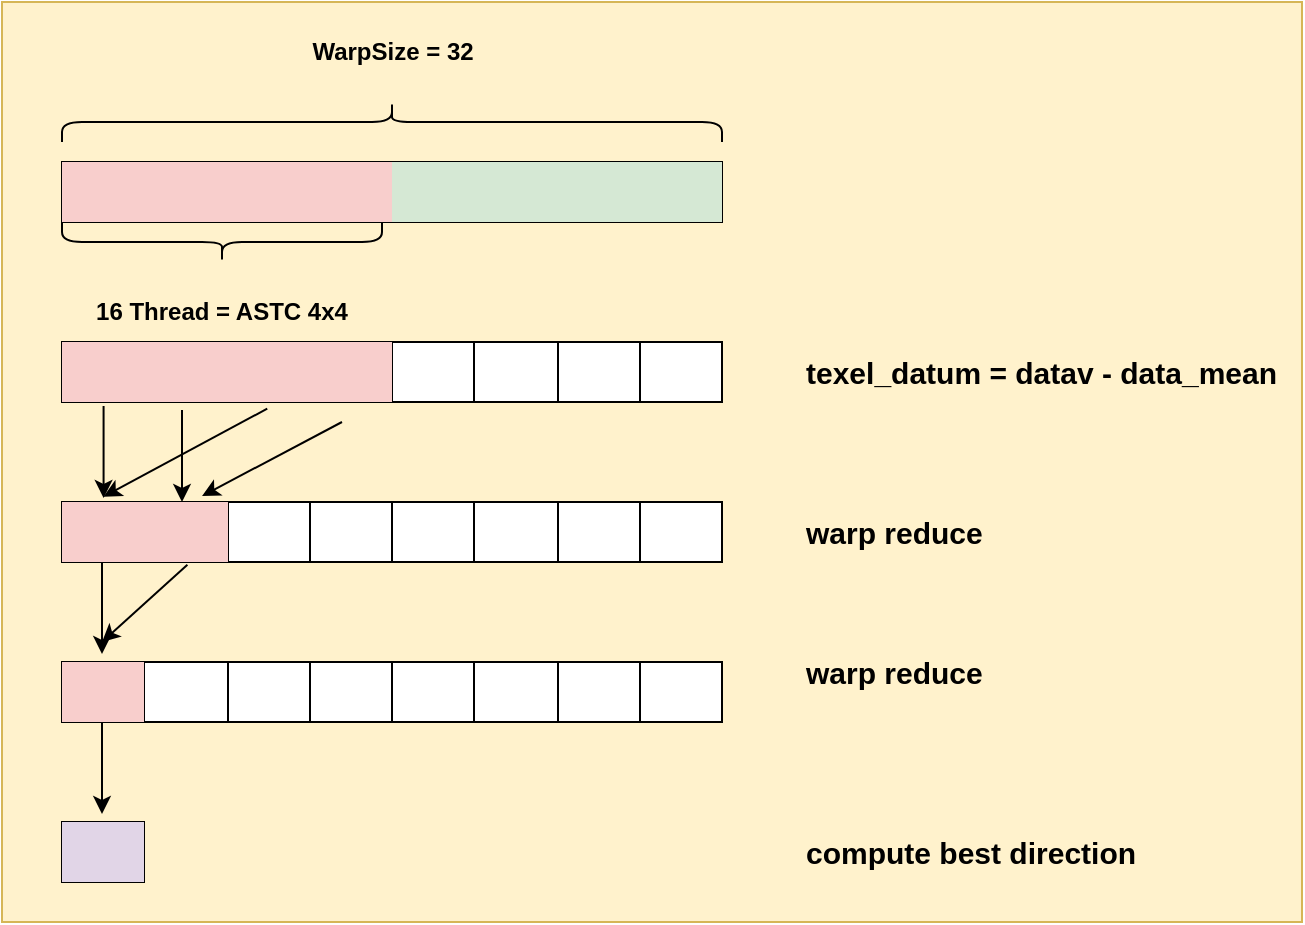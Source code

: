 <mxfile version="24.2.5" type="device">
  <diagram name="Page-1" id="gwMGrYQ4EuIz-oDvFGuI">
    <mxGraphModel dx="2074" dy="1205" grid="1" gridSize="10" guides="1" tooltips="1" connect="1" arrows="1" fold="1" page="1" pageScale="1" pageWidth="827" pageHeight="1169" math="0" shadow="0">
      <root>
        <mxCell id="0" />
        <mxCell id="1" parent="0" />
        <mxCell id="Lh1Qyqo2xCNsD7hke7yH-86" value="" style="rounded=0;whiteSpace=wrap;html=1;fillColor=#fff2cc;strokeColor=#d6b656;" vertex="1" parent="1">
          <mxGeometry x="130" y="430" width="650" height="460" as="geometry" />
        </mxCell>
        <mxCell id="Lh1Qyqo2xCNsD7hke7yH-1" value="" style="shape=table;startSize=0;container=1;collapsible=0;childLayout=tableLayout;fontSize=16;" vertex="1" parent="1">
          <mxGeometry x="160" y="510" width="330" height="30" as="geometry" />
        </mxCell>
        <mxCell id="Lh1Qyqo2xCNsD7hke7yH-2" value="" style="shape=tableRow;horizontal=0;startSize=0;swimlaneHead=0;swimlaneBody=0;strokeColor=inherit;top=0;left=0;bottom=0;right=0;collapsible=0;dropTarget=0;fillColor=none;points=[[0,0.5],[1,0.5]];portConstraint=eastwest;fontSize=16;" vertex="1" parent="Lh1Qyqo2xCNsD7hke7yH-1">
          <mxGeometry width="330" height="30" as="geometry" />
        </mxCell>
        <mxCell id="Lh1Qyqo2xCNsD7hke7yH-3" value="" style="shape=partialRectangle;html=1;whiteSpace=wrap;connectable=0;strokeColor=#b85450;overflow=hidden;fillColor=#f8cecc;top=0;left=0;bottom=0;right=0;pointerEvents=1;fontSize=16;" vertex="1" parent="Lh1Qyqo2xCNsD7hke7yH-2">
          <mxGeometry width="41" height="30" as="geometry">
            <mxRectangle width="41" height="30" as="alternateBounds" />
          </mxGeometry>
        </mxCell>
        <mxCell id="Lh1Qyqo2xCNsD7hke7yH-4" value="" style="shape=partialRectangle;html=1;whiteSpace=wrap;connectable=0;strokeColor=#b85450;overflow=hidden;fillColor=#f8cecc;top=0;left=0;bottom=0;right=0;pointerEvents=1;fontSize=16;" vertex="1" parent="Lh1Qyqo2xCNsD7hke7yH-2">
          <mxGeometry x="41" width="42" height="30" as="geometry">
            <mxRectangle width="42" height="30" as="alternateBounds" />
          </mxGeometry>
        </mxCell>
        <mxCell id="Lh1Qyqo2xCNsD7hke7yH-14" style="shape=partialRectangle;html=1;whiteSpace=wrap;connectable=0;strokeColor=#b85450;overflow=hidden;fillColor=#f8cecc;top=0;left=0;bottom=0;right=0;pointerEvents=1;fontSize=16;" vertex="1" parent="Lh1Qyqo2xCNsD7hke7yH-2">
          <mxGeometry x="83" width="37" height="30" as="geometry">
            <mxRectangle width="37" height="30" as="alternateBounds" />
          </mxGeometry>
        </mxCell>
        <mxCell id="Lh1Qyqo2xCNsD7hke7yH-15" style="shape=partialRectangle;html=1;whiteSpace=wrap;connectable=0;strokeColor=#b85450;overflow=hidden;fillColor=#f8cecc;top=0;left=0;bottom=0;right=0;pointerEvents=1;fontSize=16;" vertex="1" parent="Lh1Qyqo2xCNsD7hke7yH-2">
          <mxGeometry x="120" width="45" height="30" as="geometry">
            <mxRectangle width="45" height="30" as="alternateBounds" />
          </mxGeometry>
        </mxCell>
        <mxCell id="Lh1Qyqo2xCNsD7hke7yH-16" style="shape=partialRectangle;html=1;whiteSpace=wrap;connectable=0;strokeColor=#82b366;overflow=hidden;fillColor=#d5e8d4;top=0;left=0;bottom=0;right=0;pointerEvents=1;fontSize=16;" vertex="1" parent="Lh1Qyqo2xCNsD7hke7yH-2">
          <mxGeometry x="165" width="41" height="30" as="geometry">
            <mxRectangle width="41" height="30" as="alternateBounds" />
          </mxGeometry>
        </mxCell>
        <mxCell id="Lh1Qyqo2xCNsD7hke7yH-17" style="shape=partialRectangle;html=1;whiteSpace=wrap;connectable=0;strokeColor=#82b366;overflow=hidden;fillColor=#d5e8d4;top=0;left=0;bottom=0;right=0;pointerEvents=1;fontSize=16;" vertex="1" parent="Lh1Qyqo2xCNsD7hke7yH-2">
          <mxGeometry x="206" width="42" height="30" as="geometry">
            <mxRectangle width="42" height="30" as="alternateBounds" />
          </mxGeometry>
        </mxCell>
        <mxCell id="Lh1Qyqo2xCNsD7hke7yH-18" style="shape=partialRectangle;html=1;whiteSpace=wrap;connectable=0;strokeColor=#82b366;overflow=hidden;fillColor=#d5e8d4;top=0;left=0;bottom=0;right=0;pointerEvents=1;fontSize=16;" vertex="1" parent="Lh1Qyqo2xCNsD7hke7yH-2">
          <mxGeometry x="248" width="41" height="30" as="geometry">
            <mxRectangle width="41" height="30" as="alternateBounds" />
          </mxGeometry>
        </mxCell>
        <mxCell id="Lh1Qyqo2xCNsD7hke7yH-19" style="shape=partialRectangle;html=1;whiteSpace=wrap;connectable=0;strokeColor=#82b366;overflow=hidden;fillColor=#d5e8d4;top=0;left=0;bottom=0;right=0;pointerEvents=1;fontSize=16;" vertex="1" parent="Lh1Qyqo2xCNsD7hke7yH-2">
          <mxGeometry x="289" width="41" height="30" as="geometry">
            <mxRectangle width="41" height="30" as="alternateBounds" />
          </mxGeometry>
        </mxCell>
        <mxCell id="Lh1Qyqo2xCNsD7hke7yH-30" value="" style="shape=table;startSize=0;container=1;collapsible=0;childLayout=tableLayout;fontSize=16;" vertex="1" parent="1">
          <mxGeometry x="160" y="680" width="330" height="30" as="geometry" />
        </mxCell>
        <mxCell id="Lh1Qyqo2xCNsD7hke7yH-31" value="" style="shape=tableRow;horizontal=0;startSize=0;swimlaneHead=0;swimlaneBody=0;strokeColor=inherit;top=0;left=0;bottom=0;right=0;collapsible=0;dropTarget=0;fillColor=none;points=[[0,0.5],[1,0.5]];portConstraint=eastwest;fontSize=16;" vertex="1" parent="Lh1Qyqo2xCNsD7hke7yH-30">
          <mxGeometry width="330" height="30" as="geometry" />
        </mxCell>
        <mxCell id="Lh1Qyqo2xCNsD7hke7yH-32" value="" style="shape=partialRectangle;html=1;whiteSpace=wrap;connectable=0;strokeColor=#b85450;overflow=hidden;fillColor=#f8cecc;top=0;left=0;bottom=0;right=0;pointerEvents=1;fontSize=16;" vertex="1" parent="Lh1Qyqo2xCNsD7hke7yH-31">
          <mxGeometry width="41" height="30" as="geometry">
            <mxRectangle width="41" height="30" as="alternateBounds" />
          </mxGeometry>
        </mxCell>
        <mxCell id="Lh1Qyqo2xCNsD7hke7yH-33" value="" style="shape=partialRectangle;html=1;whiteSpace=wrap;connectable=0;strokeColor=#b85450;overflow=hidden;fillColor=#f8cecc;top=0;left=0;bottom=0;right=0;pointerEvents=1;fontSize=16;" vertex="1" parent="Lh1Qyqo2xCNsD7hke7yH-31">
          <mxGeometry x="41" width="42" height="30" as="geometry">
            <mxRectangle width="42" height="30" as="alternateBounds" />
          </mxGeometry>
        </mxCell>
        <mxCell id="Lh1Qyqo2xCNsD7hke7yH-34" style="shape=partialRectangle;html=1;whiteSpace=wrap;connectable=0;strokeColor=inherit;overflow=hidden;fillColor=none;top=0;left=0;bottom=0;right=0;pointerEvents=1;fontSize=16;" vertex="1" parent="Lh1Qyqo2xCNsD7hke7yH-31">
          <mxGeometry x="83" width="41" height="30" as="geometry">
            <mxRectangle width="41" height="30" as="alternateBounds" />
          </mxGeometry>
        </mxCell>
        <mxCell id="Lh1Qyqo2xCNsD7hke7yH-35" style="shape=partialRectangle;html=1;whiteSpace=wrap;connectable=0;strokeColor=inherit;overflow=hidden;fillColor=none;top=0;left=0;bottom=0;right=0;pointerEvents=1;fontSize=16;" vertex="1" parent="Lh1Qyqo2xCNsD7hke7yH-31">
          <mxGeometry x="124" width="41" height="30" as="geometry">
            <mxRectangle width="41" height="30" as="alternateBounds" />
          </mxGeometry>
        </mxCell>
        <mxCell id="Lh1Qyqo2xCNsD7hke7yH-36" style="shape=partialRectangle;html=1;whiteSpace=wrap;connectable=0;strokeColor=inherit;overflow=hidden;fillColor=none;top=0;left=0;bottom=0;right=0;pointerEvents=1;fontSize=16;" vertex="1" parent="Lh1Qyqo2xCNsD7hke7yH-31">
          <mxGeometry x="165" width="41" height="30" as="geometry">
            <mxRectangle width="41" height="30" as="alternateBounds" />
          </mxGeometry>
        </mxCell>
        <mxCell id="Lh1Qyqo2xCNsD7hke7yH-37" style="shape=partialRectangle;html=1;whiteSpace=wrap;connectable=0;strokeColor=inherit;overflow=hidden;fillColor=none;top=0;left=0;bottom=0;right=0;pointerEvents=1;fontSize=16;" vertex="1" parent="Lh1Qyqo2xCNsD7hke7yH-31">
          <mxGeometry x="206" width="42" height="30" as="geometry">
            <mxRectangle width="42" height="30" as="alternateBounds" />
          </mxGeometry>
        </mxCell>
        <mxCell id="Lh1Qyqo2xCNsD7hke7yH-38" style="shape=partialRectangle;html=1;whiteSpace=wrap;connectable=0;strokeColor=inherit;overflow=hidden;fillColor=none;top=0;left=0;bottom=0;right=0;pointerEvents=1;fontSize=16;" vertex="1" parent="Lh1Qyqo2xCNsD7hke7yH-31">
          <mxGeometry x="248" width="41" height="30" as="geometry">
            <mxRectangle width="41" height="30" as="alternateBounds" />
          </mxGeometry>
        </mxCell>
        <mxCell id="Lh1Qyqo2xCNsD7hke7yH-39" style="shape=partialRectangle;html=1;whiteSpace=wrap;connectable=0;strokeColor=inherit;overflow=hidden;fillColor=none;top=0;left=0;bottom=0;right=0;pointerEvents=1;fontSize=16;" vertex="1" parent="Lh1Qyqo2xCNsD7hke7yH-31">
          <mxGeometry x="289" width="41" height="30" as="geometry">
            <mxRectangle width="41" height="30" as="alternateBounds" />
          </mxGeometry>
        </mxCell>
        <mxCell id="Lh1Qyqo2xCNsD7hke7yH-40" value="" style="shape=table;startSize=0;container=1;collapsible=0;childLayout=tableLayout;fontSize=16;" vertex="1" parent="1">
          <mxGeometry x="160" y="760" width="330" height="30" as="geometry" />
        </mxCell>
        <mxCell id="Lh1Qyqo2xCNsD7hke7yH-41" value="" style="shape=tableRow;horizontal=0;startSize=0;swimlaneHead=0;swimlaneBody=0;strokeColor=inherit;top=0;left=0;bottom=0;right=0;collapsible=0;dropTarget=0;fillColor=none;points=[[0,0.5],[1,0.5]];portConstraint=eastwest;fontSize=16;" vertex="1" parent="Lh1Qyqo2xCNsD7hke7yH-40">
          <mxGeometry width="330" height="30" as="geometry" />
        </mxCell>
        <mxCell id="Lh1Qyqo2xCNsD7hke7yH-42" value="" style="shape=partialRectangle;html=1;whiteSpace=wrap;connectable=0;strokeColor=#b85450;overflow=hidden;fillColor=#f8cecc;top=0;left=0;bottom=0;right=0;pointerEvents=1;fontSize=16;" vertex="1" parent="Lh1Qyqo2xCNsD7hke7yH-41">
          <mxGeometry width="41" height="30" as="geometry">
            <mxRectangle width="41" height="30" as="alternateBounds" />
          </mxGeometry>
        </mxCell>
        <mxCell id="Lh1Qyqo2xCNsD7hke7yH-43" value="" style="shape=partialRectangle;html=1;whiteSpace=wrap;connectable=0;strokeColor=inherit;overflow=hidden;fillColor=none;top=0;left=0;bottom=0;right=0;pointerEvents=1;fontSize=16;" vertex="1" parent="Lh1Qyqo2xCNsD7hke7yH-41">
          <mxGeometry x="41" width="42" height="30" as="geometry">
            <mxRectangle width="42" height="30" as="alternateBounds" />
          </mxGeometry>
        </mxCell>
        <mxCell id="Lh1Qyqo2xCNsD7hke7yH-44" style="shape=partialRectangle;html=1;whiteSpace=wrap;connectable=0;strokeColor=inherit;overflow=hidden;fillColor=none;top=0;left=0;bottom=0;right=0;pointerEvents=1;fontSize=16;" vertex="1" parent="Lh1Qyqo2xCNsD7hke7yH-41">
          <mxGeometry x="83" width="41" height="30" as="geometry">
            <mxRectangle width="41" height="30" as="alternateBounds" />
          </mxGeometry>
        </mxCell>
        <mxCell id="Lh1Qyqo2xCNsD7hke7yH-45" style="shape=partialRectangle;html=1;whiteSpace=wrap;connectable=0;strokeColor=inherit;overflow=hidden;fillColor=none;top=0;left=0;bottom=0;right=0;pointerEvents=1;fontSize=16;" vertex="1" parent="Lh1Qyqo2xCNsD7hke7yH-41">
          <mxGeometry x="124" width="41" height="30" as="geometry">
            <mxRectangle width="41" height="30" as="alternateBounds" />
          </mxGeometry>
        </mxCell>
        <mxCell id="Lh1Qyqo2xCNsD7hke7yH-46" style="shape=partialRectangle;html=1;whiteSpace=wrap;connectable=0;strokeColor=inherit;overflow=hidden;fillColor=none;top=0;left=0;bottom=0;right=0;pointerEvents=1;fontSize=16;" vertex="1" parent="Lh1Qyqo2xCNsD7hke7yH-41">
          <mxGeometry x="165" width="41" height="30" as="geometry">
            <mxRectangle width="41" height="30" as="alternateBounds" />
          </mxGeometry>
        </mxCell>
        <mxCell id="Lh1Qyqo2xCNsD7hke7yH-47" style="shape=partialRectangle;html=1;whiteSpace=wrap;connectable=0;strokeColor=inherit;overflow=hidden;fillColor=none;top=0;left=0;bottom=0;right=0;pointerEvents=1;fontSize=16;" vertex="1" parent="Lh1Qyqo2xCNsD7hke7yH-41">
          <mxGeometry x="206" width="42" height="30" as="geometry">
            <mxRectangle width="42" height="30" as="alternateBounds" />
          </mxGeometry>
        </mxCell>
        <mxCell id="Lh1Qyqo2xCNsD7hke7yH-48" style="shape=partialRectangle;html=1;whiteSpace=wrap;connectable=0;strokeColor=inherit;overflow=hidden;fillColor=none;top=0;left=0;bottom=0;right=0;pointerEvents=1;fontSize=16;" vertex="1" parent="Lh1Qyqo2xCNsD7hke7yH-41">
          <mxGeometry x="248" width="41" height="30" as="geometry">
            <mxRectangle width="41" height="30" as="alternateBounds" />
          </mxGeometry>
        </mxCell>
        <mxCell id="Lh1Qyqo2xCNsD7hke7yH-49" style="shape=partialRectangle;html=1;whiteSpace=wrap;connectable=0;strokeColor=inherit;overflow=hidden;fillColor=none;top=0;left=0;bottom=0;right=0;pointerEvents=1;fontSize=16;" vertex="1" parent="Lh1Qyqo2xCNsD7hke7yH-41">
          <mxGeometry x="289" width="41" height="30" as="geometry">
            <mxRectangle width="41" height="30" as="alternateBounds" />
          </mxGeometry>
        </mxCell>
        <mxCell id="Lh1Qyqo2xCNsD7hke7yH-50" value="" style="shape=table;startSize=0;container=1;collapsible=0;childLayout=tableLayout;fontSize=16;" vertex="1" parent="1">
          <mxGeometry x="160" y="840" width="41" height="30" as="geometry" />
        </mxCell>
        <mxCell id="Lh1Qyqo2xCNsD7hke7yH-51" value="" style="shape=tableRow;horizontal=0;startSize=0;swimlaneHead=0;swimlaneBody=0;strokeColor=inherit;top=0;left=0;bottom=0;right=0;collapsible=0;dropTarget=0;fillColor=none;points=[[0,0.5],[1,0.5]];portConstraint=eastwest;fontSize=16;" vertex="1" parent="Lh1Qyqo2xCNsD7hke7yH-50">
          <mxGeometry width="41" height="30" as="geometry" />
        </mxCell>
        <mxCell id="Lh1Qyqo2xCNsD7hke7yH-52" value="" style="shape=partialRectangle;html=1;whiteSpace=wrap;connectable=0;strokeColor=#9673a6;overflow=hidden;fillColor=#e1d5e7;top=0;left=0;bottom=0;right=0;pointerEvents=1;fontSize=16;" vertex="1" parent="Lh1Qyqo2xCNsD7hke7yH-51">
          <mxGeometry width="41" height="30" as="geometry">
            <mxRectangle width="41" height="30" as="alternateBounds" />
          </mxGeometry>
        </mxCell>
        <mxCell id="Lh1Qyqo2xCNsD7hke7yH-60" value="" style="shape=curlyBracket;whiteSpace=wrap;html=1;rounded=1;flipH=1;labelPosition=right;verticalLabelPosition=middle;align=left;verticalAlign=middle;direction=south;" vertex="1" parent="1">
          <mxGeometry x="160" y="480" width="330" height="20" as="geometry" />
        </mxCell>
        <mxCell id="Lh1Qyqo2xCNsD7hke7yH-61" value="WarpSize = 32" style="text;html=1;align=center;verticalAlign=middle;whiteSpace=wrap;rounded=0;fontStyle=1" vertex="1" parent="1">
          <mxGeometry x="257.5" y="440" width="135" height="30" as="geometry" />
        </mxCell>
        <mxCell id="Lh1Qyqo2xCNsD7hke7yH-62" value="texel_datum = datav - data_mean" style="text;html=1;align=left;verticalAlign=middle;whiteSpace=wrap;rounded=0;fontSize=15;fontStyle=1" vertex="1" parent="1">
          <mxGeometry x="530" y="600" width="240" height="30" as="geometry" />
        </mxCell>
        <mxCell id="Lh1Qyqo2xCNsD7hke7yH-64" value="" style="shape=table;startSize=0;container=1;collapsible=0;childLayout=tableLayout;fontSize=16;" vertex="1" parent="1">
          <mxGeometry x="160" y="600" width="330" height="30" as="geometry" />
        </mxCell>
        <mxCell id="Lh1Qyqo2xCNsD7hke7yH-65" value="" style="shape=tableRow;horizontal=0;startSize=0;swimlaneHead=0;swimlaneBody=0;strokeColor=inherit;top=0;left=0;bottom=0;right=0;collapsible=0;dropTarget=0;fillColor=none;points=[[0,0.5],[1,0.5]];portConstraint=eastwest;fontSize=16;" vertex="1" parent="Lh1Qyqo2xCNsD7hke7yH-64">
          <mxGeometry width="330" height="30" as="geometry" />
        </mxCell>
        <mxCell id="Lh1Qyqo2xCNsD7hke7yH-66" value="" style="shape=partialRectangle;html=1;whiteSpace=wrap;connectable=0;strokeColor=#b85450;overflow=hidden;fillColor=#f8cecc;top=0;left=0;bottom=0;right=0;pointerEvents=1;fontSize=16;" vertex="1" parent="Lh1Qyqo2xCNsD7hke7yH-65">
          <mxGeometry width="41" height="30" as="geometry">
            <mxRectangle width="41" height="30" as="alternateBounds" />
          </mxGeometry>
        </mxCell>
        <mxCell id="Lh1Qyqo2xCNsD7hke7yH-67" value="" style="shape=partialRectangle;html=1;whiteSpace=wrap;connectable=0;strokeColor=#b85450;overflow=hidden;fillColor=#f8cecc;top=0;left=0;bottom=0;right=0;pointerEvents=1;fontSize=16;" vertex="1" parent="Lh1Qyqo2xCNsD7hke7yH-65">
          <mxGeometry x="41" width="42" height="30" as="geometry">
            <mxRectangle width="42" height="30" as="alternateBounds" />
          </mxGeometry>
        </mxCell>
        <mxCell id="Lh1Qyqo2xCNsD7hke7yH-68" style="shape=partialRectangle;html=1;whiteSpace=wrap;connectable=0;strokeColor=#b85450;overflow=hidden;fillColor=#f8cecc;top=0;left=0;bottom=0;right=0;pointerEvents=1;fontSize=16;" vertex="1" parent="Lh1Qyqo2xCNsD7hke7yH-65">
          <mxGeometry x="83" width="41" height="30" as="geometry">
            <mxRectangle width="41" height="30" as="alternateBounds" />
          </mxGeometry>
        </mxCell>
        <mxCell id="Lh1Qyqo2xCNsD7hke7yH-69" style="shape=partialRectangle;html=1;whiteSpace=wrap;connectable=0;strokeColor=#b85450;overflow=hidden;fillColor=#f8cecc;top=0;left=0;bottom=0;right=0;pointerEvents=1;fontSize=16;" vertex="1" parent="Lh1Qyqo2xCNsD7hke7yH-65">
          <mxGeometry x="124" width="41" height="30" as="geometry">
            <mxRectangle width="41" height="30" as="alternateBounds" />
          </mxGeometry>
        </mxCell>
        <mxCell id="Lh1Qyqo2xCNsD7hke7yH-70" style="shape=partialRectangle;html=1;whiteSpace=wrap;connectable=0;strokeColor=inherit;overflow=hidden;fillColor=none;top=0;left=0;bottom=0;right=0;pointerEvents=1;fontSize=16;" vertex="1" parent="Lh1Qyqo2xCNsD7hke7yH-65">
          <mxGeometry x="165" width="41" height="30" as="geometry">
            <mxRectangle width="41" height="30" as="alternateBounds" />
          </mxGeometry>
        </mxCell>
        <mxCell id="Lh1Qyqo2xCNsD7hke7yH-71" style="shape=partialRectangle;html=1;whiteSpace=wrap;connectable=0;strokeColor=inherit;overflow=hidden;fillColor=none;top=0;left=0;bottom=0;right=0;pointerEvents=1;fontSize=16;" vertex="1" parent="Lh1Qyqo2xCNsD7hke7yH-65">
          <mxGeometry x="206" width="42" height="30" as="geometry">
            <mxRectangle width="42" height="30" as="alternateBounds" />
          </mxGeometry>
        </mxCell>
        <mxCell id="Lh1Qyqo2xCNsD7hke7yH-72" style="shape=partialRectangle;html=1;whiteSpace=wrap;connectable=0;strokeColor=inherit;overflow=hidden;fillColor=none;top=0;left=0;bottom=0;right=0;pointerEvents=1;fontSize=16;" vertex="1" parent="Lh1Qyqo2xCNsD7hke7yH-65">
          <mxGeometry x="248" width="41" height="30" as="geometry">
            <mxRectangle width="41" height="30" as="alternateBounds" />
          </mxGeometry>
        </mxCell>
        <mxCell id="Lh1Qyqo2xCNsD7hke7yH-73" style="shape=partialRectangle;html=1;whiteSpace=wrap;connectable=0;strokeColor=inherit;overflow=hidden;fillColor=none;top=0;left=0;bottom=0;right=0;pointerEvents=1;fontSize=16;" vertex="1" parent="Lh1Qyqo2xCNsD7hke7yH-65">
          <mxGeometry x="289" width="41" height="30" as="geometry">
            <mxRectangle width="41" height="30" as="alternateBounds" />
          </mxGeometry>
        </mxCell>
        <mxCell id="Lh1Qyqo2xCNsD7hke7yH-74" value="" style="shape=curlyBracket;whiteSpace=wrap;html=1;rounded=1;flipH=1;labelPosition=right;verticalLabelPosition=middle;align=left;verticalAlign=middle;direction=north;" vertex="1" parent="1">
          <mxGeometry x="160" y="540" width="160" height="20" as="geometry" />
        </mxCell>
        <mxCell id="Lh1Qyqo2xCNsD7hke7yH-75" value="16 Thread = ASTC 4x4" style="text;html=1;align=center;verticalAlign=middle;whiteSpace=wrap;rounded=0;fontStyle=1" vertex="1" parent="1">
          <mxGeometry x="156.88" y="570" width="166.25" height="30" as="geometry" />
        </mxCell>
        <mxCell id="Lh1Qyqo2xCNsD7hke7yH-76" value="warp reduce" style="text;html=1;align=left;verticalAlign=middle;whiteSpace=wrap;rounded=0;fontSize=15;fontStyle=1" vertex="1" parent="1">
          <mxGeometry x="530" y="680" width="240" height="30" as="geometry" />
        </mxCell>
        <mxCell id="Lh1Qyqo2xCNsD7hke7yH-77" value="" style="endArrow=classic;html=1;rounded=0;exitX=0.063;exitY=1.067;exitDx=0;exitDy=0;exitPerimeter=0;entryX=0.063;entryY=-0.067;entryDx=0;entryDy=0;entryPerimeter=0;" edge="1" parent="1" source="Lh1Qyqo2xCNsD7hke7yH-64" target="Lh1Qyqo2xCNsD7hke7yH-31">
          <mxGeometry width="50" height="50" relative="1" as="geometry">
            <mxPoint x="290" y="650" as="sourcePoint" />
            <mxPoint x="340" y="600" as="targetPoint" />
          </mxGeometry>
        </mxCell>
        <mxCell id="Lh1Qyqo2xCNsD7hke7yH-78" value="" style="endArrow=classic;html=1;rounded=0;entryX=0.063;entryY=-0.089;entryDx=0;entryDy=0;entryPerimeter=0;exitX=0.311;exitY=1.111;exitDx=0;exitDy=0;exitPerimeter=0;" edge="1" parent="1" source="Lh1Qyqo2xCNsD7hke7yH-65" target="Lh1Qyqo2xCNsD7hke7yH-31">
          <mxGeometry width="50" height="50" relative="1" as="geometry">
            <mxPoint x="260" y="640" as="sourcePoint" />
            <mxPoint x="191" y="688" as="targetPoint" />
          </mxGeometry>
        </mxCell>
        <mxCell id="Lh1Qyqo2xCNsD7hke7yH-79" value="" style="endArrow=classic;html=1;rounded=0;exitX=0.063;exitY=1.067;exitDx=0;exitDy=0;exitPerimeter=0;entryX=0.063;entryY=-0.067;entryDx=0;entryDy=0;entryPerimeter=0;" edge="1" parent="1">
          <mxGeometry width="50" height="50" relative="1" as="geometry">
            <mxPoint x="220" y="634" as="sourcePoint" />
            <mxPoint x="220" y="680" as="targetPoint" />
          </mxGeometry>
        </mxCell>
        <mxCell id="Lh1Qyqo2xCNsD7hke7yH-80" value="" style="endArrow=classic;html=1;rounded=0;entryX=0.063;entryY=-0.089;entryDx=0;entryDy=0;entryPerimeter=0;" edge="1" parent="1">
          <mxGeometry width="50" height="50" relative="1" as="geometry">
            <mxPoint x="300" y="640" as="sourcePoint" />
            <mxPoint x="230" y="677" as="targetPoint" />
          </mxGeometry>
        </mxCell>
        <mxCell id="Lh1Qyqo2xCNsD7hke7yH-81" value="warp reduce" style="text;html=1;align=left;verticalAlign=middle;whiteSpace=wrap;rounded=0;fontSize=15;fontStyle=1" vertex="1" parent="1">
          <mxGeometry x="530" y="750" width="240" height="30" as="geometry" />
        </mxCell>
        <mxCell id="Lh1Qyqo2xCNsD7hke7yH-82" value="" style="endArrow=classic;html=1;rounded=0;exitX=0.063;exitY=1.067;exitDx=0;exitDy=0;exitPerimeter=0;entryX=0.063;entryY=-0.067;entryDx=0;entryDy=0;entryPerimeter=0;" edge="1" parent="1">
          <mxGeometry width="50" height="50" relative="1" as="geometry">
            <mxPoint x="180" y="710" as="sourcePoint" />
            <mxPoint x="180" y="756" as="targetPoint" />
          </mxGeometry>
        </mxCell>
        <mxCell id="Lh1Qyqo2xCNsD7hke7yH-83" value="" style="endArrow=classic;html=1;rounded=0;exitX=0.19;exitY=1.044;exitDx=0;exitDy=0;exitPerimeter=0;" edge="1" parent="1" source="Lh1Qyqo2xCNsD7hke7yH-30">
          <mxGeometry width="50" height="50" relative="1" as="geometry">
            <mxPoint x="273" y="643" as="sourcePoint" />
            <mxPoint x="180" y="750" as="targetPoint" />
          </mxGeometry>
        </mxCell>
        <mxCell id="Lh1Qyqo2xCNsD7hke7yH-84" value="" style="endArrow=classic;html=1;rounded=0;exitX=0.063;exitY=1.067;exitDx=0;exitDy=0;exitPerimeter=0;entryX=0.063;entryY=-0.067;entryDx=0;entryDy=0;entryPerimeter=0;" edge="1" parent="1">
          <mxGeometry width="50" height="50" relative="1" as="geometry">
            <mxPoint x="180" y="790" as="sourcePoint" />
            <mxPoint x="180" y="836" as="targetPoint" />
          </mxGeometry>
        </mxCell>
        <mxCell id="Lh1Qyqo2xCNsD7hke7yH-85" value="compute best direction" style="text;html=1;align=left;verticalAlign=middle;whiteSpace=wrap;rounded=0;fontSize=15;fontStyle=1" vertex="1" parent="1">
          <mxGeometry x="530" y="840" width="240" height="30" as="geometry" />
        </mxCell>
      </root>
    </mxGraphModel>
  </diagram>
</mxfile>
